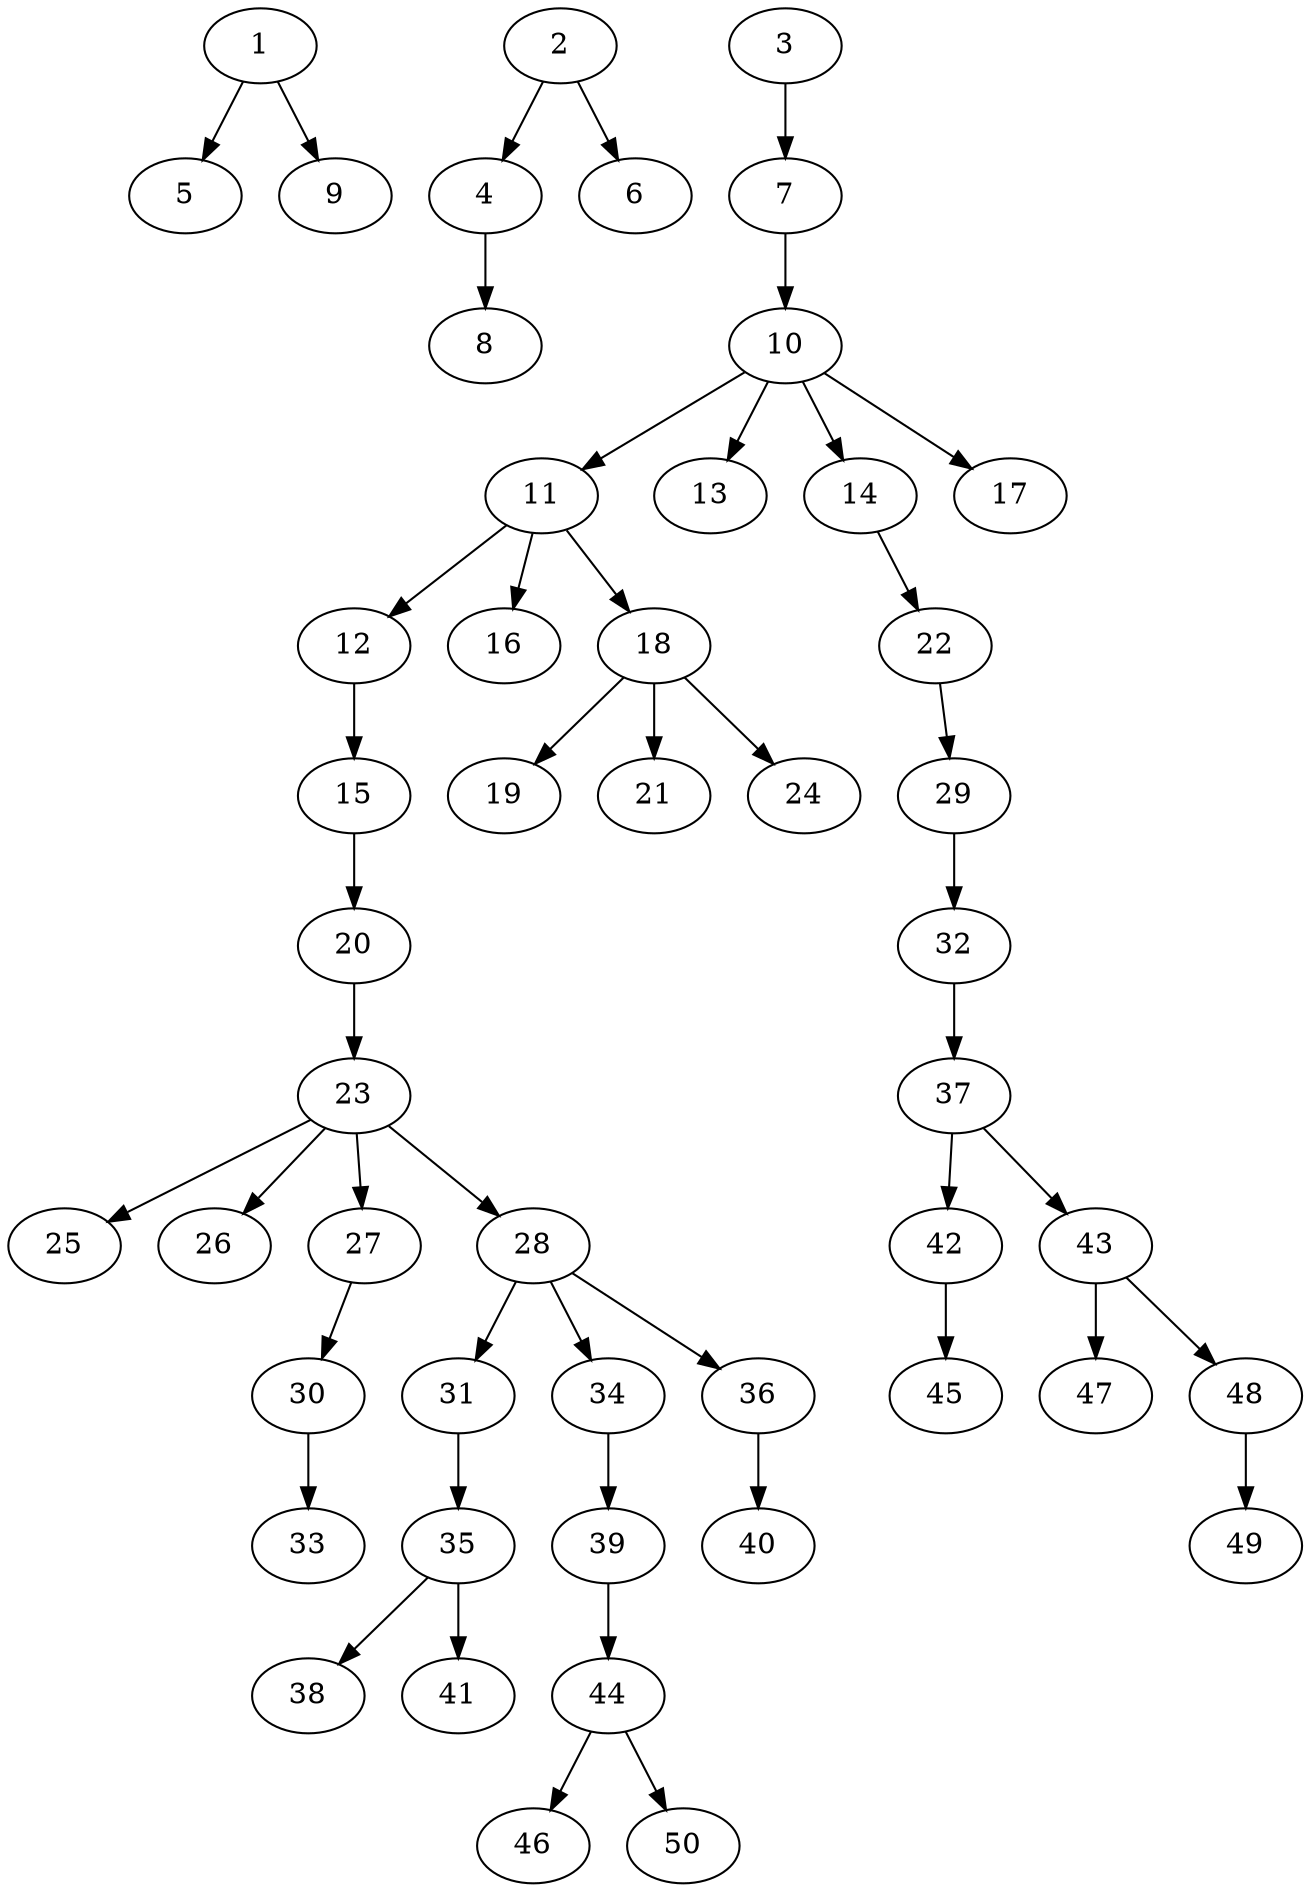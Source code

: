 // DAG automatically generated by daggen at Tue Jul 18 11:30:58 2017
// ./daggen --dot -n 50 --fat 0.2 --regular 0.2 --density 0.2 --jump 4 
digraph G {
  1 [size="134217728000", alpha="0.10"]
  1 -> 5 [size ="209715200"]
  1 -> 9 [size ="209715200"]
  2 [size="3563568416", alpha="0.18"]
  2 -> 4 [size ="411041792"]
  2 -> 6 [size ="411041792"]
  3 [size="782757789696", alpha="0.08"]
  3 -> 7 [size ="679477248"]
  4 [size="14074200829", alpha="0.00"]
  4 -> 8 [size ="411041792"]
  5 [size="1073741824000", alpha="0.10"]
  6 [size="308296467951", alpha="0.06"]
  7 [size="346350931576", alpha="0.17"]
  7 -> 10 [size ="536870912"]
  8 [size="329179461988", alpha="0.03"]
  9 [size="7958205474", alpha="0.19"]
  10 [size="231928233984", alpha="0.07"]
  10 -> 11 [size ="301989888"]
  10 -> 13 [size ="301989888"]
  10 -> 14 [size ="301989888"]
  10 -> 17 [size ="301989888"]
  11 [size="121693675892", alpha="0.02"]
  11 -> 12 [size ="301989888"]
  11 -> 16 [size ="301989888"]
  11 -> 18 [size ="301989888"]
  12 [size="162614395395", alpha="0.12"]
  12 -> 15 [size ="411041792"]
  13 [size="8589934592", alpha="0.11"]
  14 [size="30552294583", alpha="0.17"]
  14 -> 22 [size ="75497472"]
  15 [size="12455392834", alpha="0.04"]
  15 -> 20 [size ="301989888"]
  16 [size="18455730067", alpha="0.04"]
  17 [size="42384194007", alpha="0.08"]
  18 [size="26043419980", alpha="0.01"]
  18 -> 19 [size ="411041792"]
  18 -> 21 [size ="411041792"]
  18 -> 24 [size ="411041792"]
  19 [size="64454085806", alpha="0.15"]
  20 [size="368293445632", alpha="0.14"]
  20 -> 23 [size ="411041792"]
  21 [size="1073741824000", alpha="0.01"]
  22 [size="6554908256", alpha="0.02"]
  22 -> 29 [size ="411041792"]
  23 [size="553914396048", alpha="0.12"]
  23 -> 25 [size ="536870912"]
  23 -> 26 [size ="536870912"]
  23 -> 27 [size ="536870912"]
  23 -> 28 [size ="536870912"]
  24 [size="1073741824000", alpha="0.16"]
  25 [size="667668549916", alpha="0.04"]
  26 [size="1404018182310", alpha="0.02"]
  27 [size="231928233984", alpha="0.03"]
  27 -> 30 [size ="301989888"]
  28 [size="782757789696", alpha="0.14"]
  28 -> 31 [size ="679477248"]
  28 -> 34 [size ="679477248"]
  28 -> 36 [size ="679477248"]
  29 [size="368293445632", alpha="0.05"]
  29 -> 32 [size ="411041792"]
  30 [size="138380068368", alpha="0.00"]
  30 -> 33 [size ="134217728"]
  31 [size="28991029248", alpha="0.02"]
  31 -> 35 [size ="75497472"]
  32 [size="134217728000", alpha="0.20"]
  32 -> 37 [size ="209715200"]
  33 [size="2751308362", alpha="0.08"]
  34 [size="25259469953", alpha="0.11"]
  34 -> 39 [size ="33554432"]
  35 [size="1073741824000", alpha="0.15"]
  35 -> 38 [size ="838860800"]
  35 -> 41 [size ="838860800"]
  36 [size="412649578858", alpha="0.04"]
  36 -> 40 [size ="411041792"]
  37 [size="297941119216", alpha="0.19"]
  37 -> 42 [size ="536870912"]
  37 -> 43 [size ="536870912"]
  38 [size="37552409722", alpha="0.01"]
  39 [size="12333863905", alpha="0.17"]
  39 -> 44 [size ="301989888"]
  40 [size="8589934592", alpha="0.09"]
  41 [size="19345592534", alpha="0.04"]
  42 [size="224988605885", alpha="0.09"]
  42 -> 45 [size ="301989888"]
  43 [size="475791122456", alpha="0.06"]
  43 -> 47 [size ="536870912"]
  43 -> 48 [size ="536870912"]
  44 [size="1598101656", alpha="0.14"]
  44 -> 46 [size ="33554432"]
  44 -> 50 [size ="33554432"]
  45 [size="1073741824000", alpha="0.16"]
  46 [size="782757789696", alpha="0.08"]
  47 [size="1161004195", alpha="0.05"]
  48 [size="479308188", alpha="0.03"]
  48 -> 49 [size ="33554432"]
  49 [size="71056955512", alpha="0.14"]
  50 [size="12551524962", alpha="0.15"]
}
